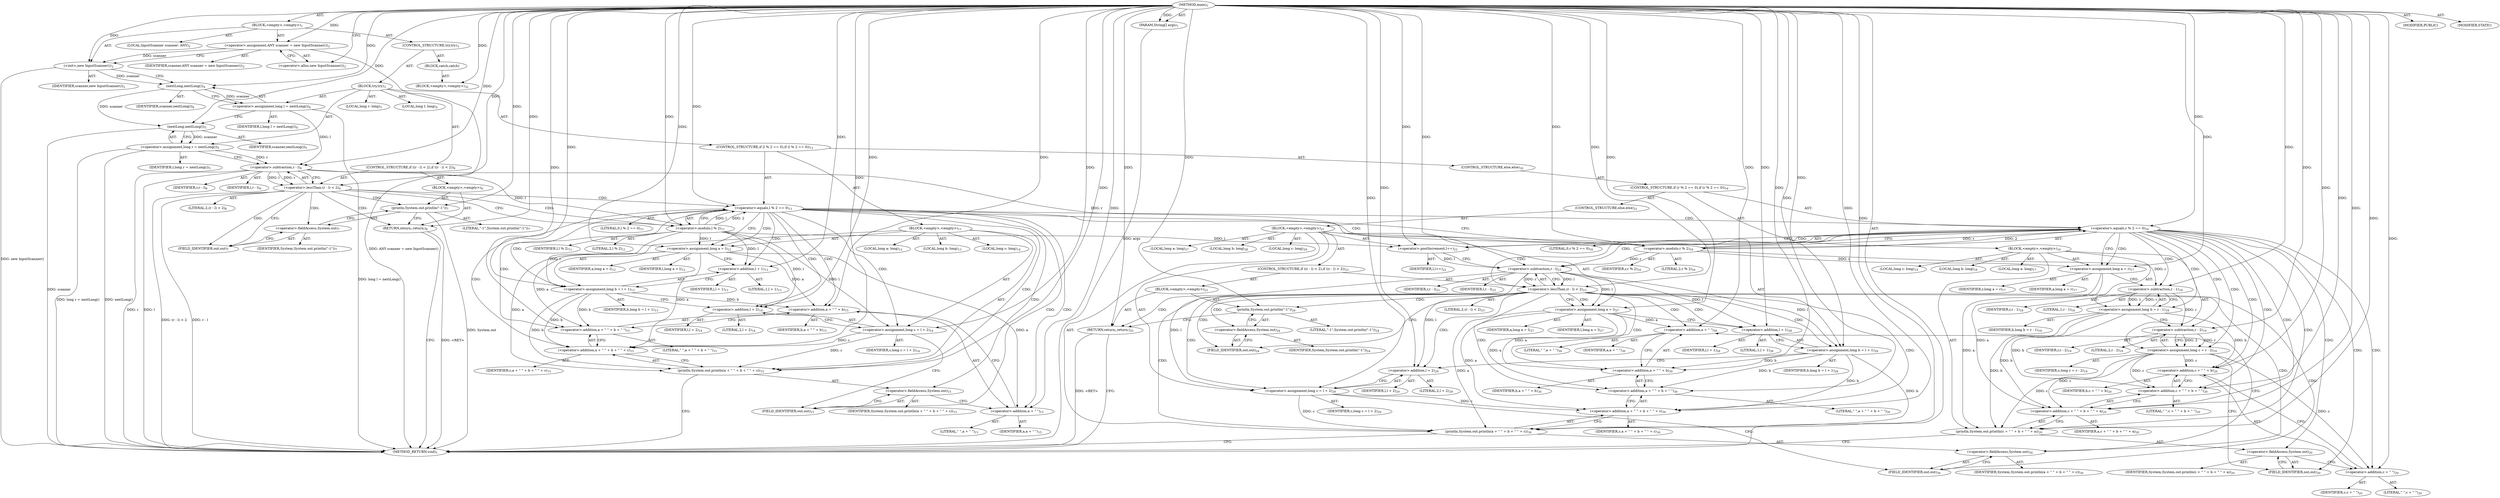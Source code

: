 digraph "main" {  
"19" [label = <(METHOD,main)<SUB>1</SUB>> ]
"20" [label = <(PARAM,String[] args)<SUB>1</SUB>> ]
"21" [label = <(BLOCK,&lt;empty&gt;,&lt;empty&gt;)<SUB>1</SUB>> ]
"4" [label = <(LOCAL,InputScanner scanner: ANY)<SUB>2</SUB>> ]
"22" [label = <(&lt;operator&gt;.assignment,ANY scanner = new InputScanner())<SUB>2</SUB>> ]
"23" [label = <(IDENTIFIER,scanner,ANY scanner = new InputScanner())<SUB>2</SUB>> ]
"24" [label = <(&lt;operator&gt;.alloc,new InputScanner())<SUB>2</SUB>> ]
"25" [label = <(&lt;init&gt;,new InputScanner())<SUB>2</SUB>> ]
"3" [label = <(IDENTIFIER,scanner,new InputScanner())<SUB>2</SUB>> ]
"26" [label = <(CONTROL_STRUCTURE,try,try)<SUB>3</SUB>> ]
"27" [label = <(BLOCK,try,try)<SUB>3</SUB>> ]
"28" [label = <(LOCAL,long l: long)<SUB>4</SUB>> ]
"29" [label = <(&lt;operator&gt;.assignment,long l = nextLong())<SUB>4</SUB>> ]
"30" [label = <(IDENTIFIER,l,long l = nextLong())<SUB>4</SUB>> ]
"31" [label = <(nextLong,nextLong())<SUB>4</SUB>> ]
"32" [label = <(IDENTIFIER,scanner,nextLong())<SUB>4</SUB>> ]
"33" [label = <(LOCAL,long r: long)<SUB>5</SUB>> ]
"34" [label = <(&lt;operator&gt;.assignment,long r = nextLong())<SUB>5</SUB>> ]
"35" [label = <(IDENTIFIER,r,long r = nextLong())<SUB>5</SUB>> ]
"36" [label = <(nextLong,nextLong())<SUB>5</SUB>> ]
"37" [label = <(IDENTIFIER,scanner,nextLong())<SUB>5</SUB>> ]
"38" [label = <(CONTROL_STRUCTURE,if ((r - l) &lt; 2),if ((r - l) &lt; 2))<SUB>6</SUB>> ]
"39" [label = <(&lt;operator&gt;.lessThan,(r - l) &lt; 2)<SUB>6</SUB>> ]
"40" [label = <(&lt;operator&gt;.subtraction,r - l)<SUB>6</SUB>> ]
"41" [label = <(IDENTIFIER,r,r - l)<SUB>6</SUB>> ]
"42" [label = <(IDENTIFIER,l,r - l)<SUB>6</SUB>> ]
"43" [label = <(LITERAL,2,(r - l) &lt; 2)<SUB>6</SUB>> ]
"44" [label = <(BLOCK,&lt;empty&gt;,&lt;empty&gt;)<SUB>6</SUB>> ]
"45" [label = <(println,System.out.println(&quot;-1&quot;))<SUB>7</SUB>> ]
"46" [label = <(&lt;operator&gt;.fieldAccess,System.out)<SUB>7</SUB>> ]
"47" [label = <(IDENTIFIER,System,System.out.println(&quot;-1&quot;))<SUB>7</SUB>> ]
"48" [label = <(FIELD_IDENTIFIER,out,out)<SUB>7</SUB>> ]
"49" [label = <(LITERAL,&quot;-1&quot;,System.out.println(&quot;-1&quot;))<SUB>7</SUB>> ]
"50" [label = <(RETURN,return;,return;)<SUB>8</SUB>> ]
"51" [label = <(CONTROL_STRUCTURE,if (l % 2 == 0),if (l % 2 == 0))<SUB>11</SUB>> ]
"52" [label = <(&lt;operator&gt;.equals,l % 2 == 0)<SUB>11</SUB>> ]
"53" [label = <(&lt;operator&gt;.modulo,l % 2)<SUB>11</SUB>> ]
"54" [label = <(IDENTIFIER,l,l % 2)<SUB>11</SUB>> ]
"55" [label = <(LITERAL,2,l % 2)<SUB>11</SUB>> ]
"56" [label = <(LITERAL,0,l % 2 == 0)<SUB>11</SUB>> ]
"57" [label = <(BLOCK,&lt;empty&gt;,&lt;empty&gt;)<SUB>11</SUB>> ]
"58" [label = <(LOCAL,long a: long)<SUB>12</SUB>> ]
"59" [label = <(&lt;operator&gt;.assignment,long a = l)<SUB>12</SUB>> ]
"60" [label = <(IDENTIFIER,a,long a = l)<SUB>12</SUB>> ]
"61" [label = <(IDENTIFIER,l,long a = l)<SUB>12</SUB>> ]
"62" [label = <(LOCAL,long b: long)<SUB>13</SUB>> ]
"63" [label = <(&lt;operator&gt;.assignment,long b = l + 1)<SUB>13</SUB>> ]
"64" [label = <(IDENTIFIER,b,long b = l + 1)<SUB>13</SUB>> ]
"65" [label = <(&lt;operator&gt;.addition,l + 1)<SUB>13</SUB>> ]
"66" [label = <(IDENTIFIER,l,l + 1)<SUB>13</SUB>> ]
"67" [label = <(LITERAL,1,l + 1)<SUB>13</SUB>> ]
"68" [label = <(LOCAL,long c: long)<SUB>14</SUB>> ]
"69" [label = <(&lt;operator&gt;.assignment,long c = l + 2)<SUB>14</SUB>> ]
"70" [label = <(IDENTIFIER,c,long c = l + 2)<SUB>14</SUB>> ]
"71" [label = <(&lt;operator&gt;.addition,l + 2)<SUB>14</SUB>> ]
"72" [label = <(IDENTIFIER,l,l + 2)<SUB>14</SUB>> ]
"73" [label = <(LITERAL,2,l + 2)<SUB>14</SUB>> ]
"74" [label = <(println,System.out.println(a + &quot; &quot; + b + &quot; &quot; + c))<SUB>15</SUB>> ]
"75" [label = <(&lt;operator&gt;.fieldAccess,System.out)<SUB>15</SUB>> ]
"76" [label = <(IDENTIFIER,System,System.out.println(a + &quot; &quot; + b + &quot; &quot; + c))<SUB>15</SUB>> ]
"77" [label = <(FIELD_IDENTIFIER,out,out)<SUB>15</SUB>> ]
"78" [label = <(&lt;operator&gt;.addition,a + &quot; &quot; + b + &quot; &quot; + c)<SUB>15</SUB>> ]
"79" [label = <(&lt;operator&gt;.addition,a + &quot; &quot; + b + &quot; &quot;)<SUB>15</SUB>> ]
"80" [label = <(&lt;operator&gt;.addition,a + &quot; &quot; + b)<SUB>15</SUB>> ]
"81" [label = <(&lt;operator&gt;.addition,a + &quot; &quot;)<SUB>15</SUB>> ]
"82" [label = <(IDENTIFIER,a,a + &quot; &quot;)<SUB>15</SUB>> ]
"83" [label = <(LITERAL,&quot; &quot;,a + &quot; &quot;)<SUB>15</SUB>> ]
"84" [label = <(IDENTIFIER,b,a + &quot; &quot; + b)<SUB>15</SUB>> ]
"85" [label = <(LITERAL,&quot; &quot;,a + &quot; &quot; + b + &quot; &quot;)<SUB>15</SUB>> ]
"86" [label = <(IDENTIFIER,c,a + &quot; &quot; + b + &quot; &quot; + c)<SUB>15</SUB>> ]
"87" [label = <(CONTROL_STRUCTURE,else,else)<SUB>16</SUB>> ]
"88" [label = <(CONTROL_STRUCTURE,if (r % 2 == 0),if (r % 2 == 0))<SUB>16</SUB>> ]
"89" [label = <(&lt;operator&gt;.equals,r % 2 == 0)<SUB>16</SUB>> ]
"90" [label = <(&lt;operator&gt;.modulo,r % 2)<SUB>16</SUB>> ]
"91" [label = <(IDENTIFIER,r,r % 2)<SUB>16</SUB>> ]
"92" [label = <(LITERAL,2,r % 2)<SUB>16</SUB>> ]
"93" [label = <(LITERAL,0,r % 2 == 0)<SUB>16</SUB>> ]
"94" [label = <(BLOCK,&lt;empty&gt;,&lt;empty&gt;)<SUB>16</SUB>> ]
"95" [label = <(LOCAL,long a: long)<SUB>17</SUB>> ]
"96" [label = <(&lt;operator&gt;.assignment,long a = r)<SUB>17</SUB>> ]
"97" [label = <(IDENTIFIER,a,long a = r)<SUB>17</SUB>> ]
"98" [label = <(IDENTIFIER,r,long a = r)<SUB>17</SUB>> ]
"99" [label = <(LOCAL,long b: long)<SUB>18</SUB>> ]
"100" [label = <(&lt;operator&gt;.assignment,long b = r - 1)<SUB>18</SUB>> ]
"101" [label = <(IDENTIFIER,b,long b = r - 1)<SUB>18</SUB>> ]
"102" [label = <(&lt;operator&gt;.subtraction,r - 1)<SUB>18</SUB>> ]
"103" [label = <(IDENTIFIER,r,r - 1)<SUB>18</SUB>> ]
"104" [label = <(LITERAL,1,r - 1)<SUB>18</SUB>> ]
"105" [label = <(LOCAL,long c: long)<SUB>19</SUB>> ]
"106" [label = <(&lt;operator&gt;.assignment,long c = r - 2)<SUB>19</SUB>> ]
"107" [label = <(IDENTIFIER,c,long c = r - 2)<SUB>19</SUB>> ]
"108" [label = <(&lt;operator&gt;.subtraction,r - 2)<SUB>19</SUB>> ]
"109" [label = <(IDENTIFIER,r,r - 2)<SUB>19</SUB>> ]
"110" [label = <(LITERAL,2,r - 2)<SUB>19</SUB>> ]
"111" [label = <(println,System.out.println(c + &quot; &quot; + b + &quot; &quot; + a))<SUB>20</SUB>> ]
"112" [label = <(&lt;operator&gt;.fieldAccess,System.out)<SUB>20</SUB>> ]
"113" [label = <(IDENTIFIER,System,System.out.println(c + &quot; &quot; + b + &quot; &quot; + a))<SUB>20</SUB>> ]
"114" [label = <(FIELD_IDENTIFIER,out,out)<SUB>20</SUB>> ]
"115" [label = <(&lt;operator&gt;.addition,c + &quot; &quot; + b + &quot; &quot; + a)<SUB>20</SUB>> ]
"116" [label = <(&lt;operator&gt;.addition,c + &quot; &quot; + b + &quot; &quot;)<SUB>20</SUB>> ]
"117" [label = <(&lt;operator&gt;.addition,c + &quot; &quot; + b)<SUB>20</SUB>> ]
"118" [label = <(&lt;operator&gt;.addition,c + &quot; &quot;)<SUB>20</SUB>> ]
"119" [label = <(IDENTIFIER,c,c + &quot; &quot;)<SUB>20</SUB>> ]
"120" [label = <(LITERAL,&quot; &quot;,c + &quot; &quot;)<SUB>20</SUB>> ]
"121" [label = <(IDENTIFIER,b,c + &quot; &quot; + b)<SUB>20</SUB>> ]
"122" [label = <(LITERAL,&quot; &quot;,c + &quot; &quot; + b + &quot; &quot;)<SUB>20</SUB>> ]
"123" [label = <(IDENTIFIER,a,c + &quot; &quot; + b + &quot; &quot; + a)<SUB>20</SUB>> ]
"124" [label = <(CONTROL_STRUCTURE,else,else)<SUB>21</SUB>> ]
"125" [label = <(BLOCK,&lt;empty&gt;,&lt;empty&gt;)<SUB>21</SUB>> ]
"126" [label = <(&lt;operator&gt;.postIncrement,l++)<SUB>22</SUB>> ]
"127" [label = <(IDENTIFIER,l,l++)<SUB>22</SUB>> ]
"128" [label = <(CONTROL_STRUCTURE,if ((r - l) &lt; 2),if ((r - l) &lt; 2))<SUB>23</SUB>> ]
"129" [label = <(&lt;operator&gt;.lessThan,(r - l) &lt; 2)<SUB>23</SUB>> ]
"130" [label = <(&lt;operator&gt;.subtraction,r - l)<SUB>23</SUB>> ]
"131" [label = <(IDENTIFIER,r,r - l)<SUB>23</SUB>> ]
"132" [label = <(IDENTIFIER,l,r - l)<SUB>23</SUB>> ]
"133" [label = <(LITERAL,2,(r - l) &lt; 2)<SUB>23</SUB>> ]
"134" [label = <(BLOCK,&lt;empty&gt;,&lt;empty&gt;)<SUB>23</SUB>> ]
"135" [label = <(println,System.out.println(&quot;-1&quot;))<SUB>24</SUB>> ]
"136" [label = <(&lt;operator&gt;.fieldAccess,System.out)<SUB>24</SUB>> ]
"137" [label = <(IDENTIFIER,System,System.out.println(&quot;-1&quot;))<SUB>24</SUB>> ]
"138" [label = <(FIELD_IDENTIFIER,out,out)<SUB>24</SUB>> ]
"139" [label = <(LITERAL,&quot;-1&quot;,System.out.println(&quot;-1&quot;))<SUB>24</SUB>> ]
"140" [label = <(RETURN,return;,return;)<SUB>25</SUB>> ]
"141" [label = <(LOCAL,long a: long)<SUB>27</SUB>> ]
"142" [label = <(&lt;operator&gt;.assignment,long a = l)<SUB>27</SUB>> ]
"143" [label = <(IDENTIFIER,a,long a = l)<SUB>27</SUB>> ]
"144" [label = <(IDENTIFIER,l,long a = l)<SUB>27</SUB>> ]
"145" [label = <(LOCAL,long b: long)<SUB>28</SUB>> ]
"146" [label = <(&lt;operator&gt;.assignment,long b = l + 1)<SUB>28</SUB>> ]
"147" [label = <(IDENTIFIER,b,long b = l + 1)<SUB>28</SUB>> ]
"148" [label = <(&lt;operator&gt;.addition,l + 1)<SUB>28</SUB>> ]
"149" [label = <(IDENTIFIER,l,l + 1)<SUB>28</SUB>> ]
"150" [label = <(LITERAL,1,l + 1)<SUB>28</SUB>> ]
"151" [label = <(LOCAL,long c: long)<SUB>29</SUB>> ]
"152" [label = <(&lt;operator&gt;.assignment,long c = l + 2)<SUB>29</SUB>> ]
"153" [label = <(IDENTIFIER,c,long c = l + 2)<SUB>29</SUB>> ]
"154" [label = <(&lt;operator&gt;.addition,l + 2)<SUB>29</SUB>> ]
"155" [label = <(IDENTIFIER,l,l + 2)<SUB>29</SUB>> ]
"156" [label = <(LITERAL,2,l + 2)<SUB>29</SUB>> ]
"157" [label = <(println,System.out.println(a + &quot; &quot; + b + &quot; &quot; + c))<SUB>30</SUB>> ]
"158" [label = <(&lt;operator&gt;.fieldAccess,System.out)<SUB>30</SUB>> ]
"159" [label = <(IDENTIFIER,System,System.out.println(a + &quot; &quot; + b + &quot; &quot; + c))<SUB>30</SUB>> ]
"160" [label = <(FIELD_IDENTIFIER,out,out)<SUB>30</SUB>> ]
"161" [label = <(&lt;operator&gt;.addition,a + &quot; &quot; + b + &quot; &quot; + c)<SUB>30</SUB>> ]
"162" [label = <(&lt;operator&gt;.addition,a + &quot; &quot; + b + &quot; &quot;)<SUB>30</SUB>> ]
"163" [label = <(&lt;operator&gt;.addition,a + &quot; &quot; + b)<SUB>30</SUB>> ]
"164" [label = <(&lt;operator&gt;.addition,a + &quot; &quot;)<SUB>30</SUB>> ]
"165" [label = <(IDENTIFIER,a,a + &quot; &quot;)<SUB>30</SUB>> ]
"166" [label = <(LITERAL,&quot; &quot;,a + &quot; &quot;)<SUB>30</SUB>> ]
"167" [label = <(IDENTIFIER,b,a + &quot; &quot; + b)<SUB>30</SUB>> ]
"168" [label = <(LITERAL,&quot; &quot;,a + &quot; &quot; + b + &quot; &quot;)<SUB>30</SUB>> ]
"169" [label = <(IDENTIFIER,c,a + &quot; &quot; + b + &quot; &quot; + c)<SUB>30</SUB>> ]
"170" [label = <(BLOCK,catch,catch)> ]
"171" [label = <(BLOCK,&lt;empty&gt;,&lt;empty&gt;)<SUB>32</SUB>> ]
"172" [label = <(MODIFIER,PUBLIC)> ]
"173" [label = <(MODIFIER,STATIC)> ]
"174" [label = <(METHOD_RETURN,void)<SUB>1</SUB>> ]
  "19" -> "20"  [ label = "AST: "] 
  "19" -> "21"  [ label = "AST: "] 
  "19" -> "172"  [ label = "AST: "] 
  "19" -> "173"  [ label = "AST: "] 
  "19" -> "174"  [ label = "AST: "] 
  "21" -> "4"  [ label = "AST: "] 
  "21" -> "22"  [ label = "AST: "] 
  "21" -> "25"  [ label = "AST: "] 
  "21" -> "26"  [ label = "AST: "] 
  "22" -> "23"  [ label = "AST: "] 
  "22" -> "24"  [ label = "AST: "] 
  "25" -> "3"  [ label = "AST: "] 
  "26" -> "27"  [ label = "AST: "] 
  "26" -> "170"  [ label = "AST: "] 
  "27" -> "28"  [ label = "AST: "] 
  "27" -> "29"  [ label = "AST: "] 
  "27" -> "33"  [ label = "AST: "] 
  "27" -> "34"  [ label = "AST: "] 
  "27" -> "38"  [ label = "AST: "] 
  "27" -> "51"  [ label = "AST: "] 
  "29" -> "30"  [ label = "AST: "] 
  "29" -> "31"  [ label = "AST: "] 
  "31" -> "32"  [ label = "AST: "] 
  "34" -> "35"  [ label = "AST: "] 
  "34" -> "36"  [ label = "AST: "] 
  "36" -> "37"  [ label = "AST: "] 
  "38" -> "39"  [ label = "AST: "] 
  "38" -> "44"  [ label = "AST: "] 
  "39" -> "40"  [ label = "AST: "] 
  "39" -> "43"  [ label = "AST: "] 
  "40" -> "41"  [ label = "AST: "] 
  "40" -> "42"  [ label = "AST: "] 
  "44" -> "45"  [ label = "AST: "] 
  "44" -> "50"  [ label = "AST: "] 
  "45" -> "46"  [ label = "AST: "] 
  "45" -> "49"  [ label = "AST: "] 
  "46" -> "47"  [ label = "AST: "] 
  "46" -> "48"  [ label = "AST: "] 
  "51" -> "52"  [ label = "AST: "] 
  "51" -> "57"  [ label = "AST: "] 
  "51" -> "87"  [ label = "AST: "] 
  "52" -> "53"  [ label = "AST: "] 
  "52" -> "56"  [ label = "AST: "] 
  "53" -> "54"  [ label = "AST: "] 
  "53" -> "55"  [ label = "AST: "] 
  "57" -> "58"  [ label = "AST: "] 
  "57" -> "59"  [ label = "AST: "] 
  "57" -> "62"  [ label = "AST: "] 
  "57" -> "63"  [ label = "AST: "] 
  "57" -> "68"  [ label = "AST: "] 
  "57" -> "69"  [ label = "AST: "] 
  "57" -> "74"  [ label = "AST: "] 
  "59" -> "60"  [ label = "AST: "] 
  "59" -> "61"  [ label = "AST: "] 
  "63" -> "64"  [ label = "AST: "] 
  "63" -> "65"  [ label = "AST: "] 
  "65" -> "66"  [ label = "AST: "] 
  "65" -> "67"  [ label = "AST: "] 
  "69" -> "70"  [ label = "AST: "] 
  "69" -> "71"  [ label = "AST: "] 
  "71" -> "72"  [ label = "AST: "] 
  "71" -> "73"  [ label = "AST: "] 
  "74" -> "75"  [ label = "AST: "] 
  "74" -> "78"  [ label = "AST: "] 
  "75" -> "76"  [ label = "AST: "] 
  "75" -> "77"  [ label = "AST: "] 
  "78" -> "79"  [ label = "AST: "] 
  "78" -> "86"  [ label = "AST: "] 
  "79" -> "80"  [ label = "AST: "] 
  "79" -> "85"  [ label = "AST: "] 
  "80" -> "81"  [ label = "AST: "] 
  "80" -> "84"  [ label = "AST: "] 
  "81" -> "82"  [ label = "AST: "] 
  "81" -> "83"  [ label = "AST: "] 
  "87" -> "88"  [ label = "AST: "] 
  "88" -> "89"  [ label = "AST: "] 
  "88" -> "94"  [ label = "AST: "] 
  "88" -> "124"  [ label = "AST: "] 
  "89" -> "90"  [ label = "AST: "] 
  "89" -> "93"  [ label = "AST: "] 
  "90" -> "91"  [ label = "AST: "] 
  "90" -> "92"  [ label = "AST: "] 
  "94" -> "95"  [ label = "AST: "] 
  "94" -> "96"  [ label = "AST: "] 
  "94" -> "99"  [ label = "AST: "] 
  "94" -> "100"  [ label = "AST: "] 
  "94" -> "105"  [ label = "AST: "] 
  "94" -> "106"  [ label = "AST: "] 
  "94" -> "111"  [ label = "AST: "] 
  "96" -> "97"  [ label = "AST: "] 
  "96" -> "98"  [ label = "AST: "] 
  "100" -> "101"  [ label = "AST: "] 
  "100" -> "102"  [ label = "AST: "] 
  "102" -> "103"  [ label = "AST: "] 
  "102" -> "104"  [ label = "AST: "] 
  "106" -> "107"  [ label = "AST: "] 
  "106" -> "108"  [ label = "AST: "] 
  "108" -> "109"  [ label = "AST: "] 
  "108" -> "110"  [ label = "AST: "] 
  "111" -> "112"  [ label = "AST: "] 
  "111" -> "115"  [ label = "AST: "] 
  "112" -> "113"  [ label = "AST: "] 
  "112" -> "114"  [ label = "AST: "] 
  "115" -> "116"  [ label = "AST: "] 
  "115" -> "123"  [ label = "AST: "] 
  "116" -> "117"  [ label = "AST: "] 
  "116" -> "122"  [ label = "AST: "] 
  "117" -> "118"  [ label = "AST: "] 
  "117" -> "121"  [ label = "AST: "] 
  "118" -> "119"  [ label = "AST: "] 
  "118" -> "120"  [ label = "AST: "] 
  "124" -> "125"  [ label = "AST: "] 
  "125" -> "126"  [ label = "AST: "] 
  "125" -> "128"  [ label = "AST: "] 
  "125" -> "141"  [ label = "AST: "] 
  "125" -> "142"  [ label = "AST: "] 
  "125" -> "145"  [ label = "AST: "] 
  "125" -> "146"  [ label = "AST: "] 
  "125" -> "151"  [ label = "AST: "] 
  "125" -> "152"  [ label = "AST: "] 
  "125" -> "157"  [ label = "AST: "] 
  "126" -> "127"  [ label = "AST: "] 
  "128" -> "129"  [ label = "AST: "] 
  "128" -> "134"  [ label = "AST: "] 
  "129" -> "130"  [ label = "AST: "] 
  "129" -> "133"  [ label = "AST: "] 
  "130" -> "131"  [ label = "AST: "] 
  "130" -> "132"  [ label = "AST: "] 
  "134" -> "135"  [ label = "AST: "] 
  "134" -> "140"  [ label = "AST: "] 
  "135" -> "136"  [ label = "AST: "] 
  "135" -> "139"  [ label = "AST: "] 
  "136" -> "137"  [ label = "AST: "] 
  "136" -> "138"  [ label = "AST: "] 
  "142" -> "143"  [ label = "AST: "] 
  "142" -> "144"  [ label = "AST: "] 
  "146" -> "147"  [ label = "AST: "] 
  "146" -> "148"  [ label = "AST: "] 
  "148" -> "149"  [ label = "AST: "] 
  "148" -> "150"  [ label = "AST: "] 
  "152" -> "153"  [ label = "AST: "] 
  "152" -> "154"  [ label = "AST: "] 
  "154" -> "155"  [ label = "AST: "] 
  "154" -> "156"  [ label = "AST: "] 
  "157" -> "158"  [ label = "AST: "] 
  "157" -> "161"  [ label = "AST: "] 
  "158" -> "159"  [ label = "AST: "] 
  "158" -> "160"  [ label = "AST: "] 
  "161" -> "162"  [ label = "AST: "] 
  "161" -> "169"  [ label = "AST: "] 
  "162" -> "163"  [ label = "AST: "] 
  "162" -> "168"  [ label = "AST: "] 
  "163" -> "164"  [ label = "AST: "] 
  "163" -> "167"  [ label = "AST: "] 
  "164" -> "165"  [ label = "AST: "] 
  "164" -> "166"  [ label = "AST: "] 
  "170" -> "171"  [ label = "AST: "] 
  "22" -> "25"  [ label = "CFG: "] 
  "25" -> "31"  [ label = "CFG: "] 
  "24" -> "22"  [ label = "CFG: "] 
  "29" -> "36"  [ label = "CFG: "] 
  "34" -> "40"  [ label = "CFG: "] 
  "31" -> "29"  [ label = "CFG: "] 
  "36" -> "34"  [ label = "CFG: "] 
  "39" -> "48"  [ label = "CFG: "] 
  "39" -> "53"  [ label = "CFG: "] 
  "52" -> "59"  [ label = "CFG: "] 
  "52" -> "90"  [ label = "CFG: "] 
  "40" -> "39"  [ label = "CFG: "] 
  "45" -> "50"  [ label = "CFG: "] 
  "50" -> "174"  [ label = "CFG: "] 
  "53" -> "52"  [ label = "CFG: "] 
  "59" -> "65"  [ label = "CFG: "] 
  "63" -> "71"  [ label = "CFG: "] 
  "69" -> "77"  [ label = "CFG: "] 
  "74" -> "174"  [ label = "CFG: "] 
  "46" -> "45"  [ label = "CFG: "] 
  "65" -> "63"  [ label = "CFG: "] 
  "71" -> "69"  [ label = "CFG: "] 
  "75" -> "81"  [ label = "CFG: "] 
  "78" -> "74"  [ label = "CFG: "] 
  "89" -> "96"  [ label = "CFG: "] 
  "89" -> "126"  [ label = "CFG: "] 
  "48" -> "46"  [ label = "CFG: "] 
  "77" -> "75"  [ label = "CFG: "] 
  "79" -> "78"  [ label = "CFG: "] 
  "90" -> "89"  [ label = "CFG: "] 
  "96" -> "102"  [ label = "CFG: "] 
  "100" -> "108"  [ label = "CFG: "] 
  "106" -> "114"  [ label = "CFG: "] 
  "111" -> "174"  [ label = "CFG: "] 
  "80" -> "79"  [ label = "CFG: "] 
  "102" -> "100"  [ label = "CFG: "] 
  "108" -> "106"  [ label = "CFG: "] 
  "112" -> "118"  [ label = "CFG: "] 
  "115" -> "111"  [ label = "CFG: "] 
  "126" -> "130"  [ label = "CFG: "] 
  "142" -> "148"  [ label = "CFG: "] 
  "146" -> "154"  [ label = "CFG: "] 
  "152" -> "160"  [ label = "CFG: "] 
  "157" -> "174"  [ label = "CFG: "] 
  "81" -> "80"  [ label = "CFG: "] 
  "114" -> "112"  [ label = "CFG: "] 
  "116" -> "115"  [ label = "CFG: "] 
  "129" -> "138"  [ label = "CFG: "] 
  "129" -> "142"  [ label = "CFG: "] 
  "148" -> "146"  [ label = "CFG: "] 
  "154" -> "152"  [ label = "CFG: "] 
  "158" -> "164"  [ label = "CFG: "] 
  "161" -> "157"  [ label = "CFG: "] 
  "117" -> "116"  [ label = "CFG: "] 
  "130" -> "129"  [ label = "CFG: "] 
  "135" -> "140"  [ label = "CFG: "] 
  "140" -> "174"  [ label = "CFG: "] 
  "160" -> "158"  [ label = "CFG: "] 
  "162" -> "161"  [ label = "CFG: "] 
  "118" -> "117"  [ label = "CFG: "] 
  "136" -> "135"  [ label = "CFG: "] 
  "163" -> "162"  [ label = "CFG: "] 
  "138" -> "136"  [ label = "CFG: "] 
  "164" -> "163"  [ label = "CFG: "] 
  "19" -> "24"  [ label = "CFG: "] 
  "50" -> "174"  [ label = "DDG: &lt;RET&gt;"] 
  "140" -> "174"  [ label = "DDG: &lt;RET&gt;"] 
  "20" -> "174"  [ label = "DDG: args"] 
  "22" -> "174"  [ label = "DDG: ANY scanner = new InputScanner()"] 
  "25" -> "174"  [ label = "DDG: new InputScanner()"] 
  "29" -> "174"  [ label = "DDG: long l = nextLong()"] 
  "36" -> "174"  [ label = "DDG: scanner"] 
  "34" -> "174"  [ label = "DDG: nextLong()"] 
  "34" -> "174"  [ label = "DDG: long r = nextLong()"] 
  "40" -> "174"  [ label = "DDG: r"] 
  "40" -> "174"  [ label = "DDG: l"] 
  "39" -> "174"  [ label = "DDG: r - l"] 
  "39" -> "174"  [ label = "DDG: (r - l) &lt; 2"] 
  "45" -> "174"  [ label = "DDG: System.out"] 
  "19" -> "20"  [ label = "DDG: "] 
  "19" -> "22"  [ label = "DDG: "] 
  "22" -> "25"  [ label = "DDG: scanner"] 
  "19" -> "25"  [ label = "DDG: "] 
  "31" -> "29"  [ label = "DDG: scanner"] 
  "36" -> "34"  [ label = "DDG: scanner"] 
  "19" -> "171"  [ label = "DDG: "] 
  "25" -> "31"  [ label = "DDG: scanner"] 
  "19" -> "31"  [ label = "DDG: "] 
  "31" -> "36"  [ label = "DDG: scanner"] 
  "19" -> "36"  [ label = "DDG: "] 
  "40" -> "39"  [ label = "DDG: r"] 
  "40" -> "39"  [ label = "DDG: l"] 
  "19" -> "39"  [ label = "DDG: "] 
  "19" -> "50"  [ label = "DDG: "] 
  "53" -> "52"  [ label = "DDG: l"] 
  "53" -> "52"  [ label = "DDG: 2"] 
  "19" -> "52"  [ label = "DDG: "] 
  "53" -> "59"  [ label = "DDG: l"] 
  "19" -> "59"  [ label = "DDG: "] 
  "19" -> "63"  [ label = "DDG: "] 
  "53" -> "63"  [ label = "DDG: l"] 
  "19" -> "69"  [ label = "DDG: "] 
  "53" -> "69"  [ label = "DDG: l"] 
  "34" -> "40"  [ label = "DDG: r"] 
  "19" -> "40"  [ label = "DDG: "] 
  "29" -> "40"  [ label = "DDG: l"] 
  "19" -> "45"  [ label = "DDG: "] 
  "40" -> "53"  [ label = "DDG: l"] 
  "19" -> "53"  [ label = "DDG: "] 
  "59" -> "74"  [ label = "DDG: a"] 
  "19" -> "74"  [ label = "DDG: "] 
  "63" -> "74"  [ label = "DDG: b"] 
  "69" -> "74"  [ label = "DDG: c"] 
  "19" -> "65"  [ label = "DDG: "] 
  "53" -> "65"  [ label = "DDG: l"] 
  "19" -> "71"  [ label = "DDG: "] 
  "53" -> "71"  [ label = "DDG: l"] 
  "59" -> "78"  [ label = "DDG: a"] 
  "19" -> "78"  [ label = "DDG: "] 
  "63" -> "78"  [ label = "DDG: b"] 
  "69" -> "78"  [ label = "DDG: c"] 
  "90" -> "89"  [ label = "DDG: r"] 
  "90" -> "89"  [ label = "DDG: 2"] 
  "19" -> "89"  [ label = "DDG: "] 
  "90" -> "96"  [ label = "DDG: r"] 
  "19" -> "96"  [ label = "DDG: "] 
  "102" -> "100"  [ label = "DDG: r"] 
  "102" -> "100"  [ label = "DDG: 1"] 
  "108" -> "106"  [ label = "DDG: r"] 
  "108" -> "106"  [ label = "DDG: 2"] 
  "59" -> "79"  [ label = "DDG: a"] 
  "19" -> "79"  [ label = "DDG: "] 
  "63" -> "79"  [ label = "DDG: b"] 
  "40" -> "90"  [ label = "DDG: r"] 
  "19" -> "90"  [ label = "DDG: "] 
  "106" -> "111"  [ label = "DDG: c"] 
  "19" -> "111"  [ label = "DDG: "] 
  "100" -> "111"  [ label = "DDG: b"] 
  "96" -> "111"  [ label = "DDG: a"] 
  "130" -> "142"  [ label = "DDG: l"] 
  "19" -> "142"  [ label = "DDG: "] 
  "19" -> "146"  [ label = "DDG: "] 
  "130" -> "146"  [ label = "DDG: l"] 
  "19" -> "152"  [ label = "DDG: "] 
  "130" -> "152"  [ label = "DDG: l"] 
  "59" -> "80"  [ label = "DDG: a"] 
  "19" -> "80"  [ label = "DDG: "] 
  "63" -> "80"  [ label = "DDG: b"] 
  "19" -> "102"  [ label = "DDG: "] 
  "90" -> "102"  [ label = "DDG: r"] 
  "102" -> "108"  [ label = "DDG: r"] 
  "19" -> "108"  [ label = "DDG: "] 
  "106" -> "115"  [ label = "DDG: c"] 
  "19" -> "115"  [ label = "DDG: "] 
  "100" -> "115"  [ label = "DDG: b"] 
  "96" -> "115"  [ label = "DDG: a"] 
  "53" -> "126"  [ label = "DDG: l"] 
  "19" -> "126"  [ label = "DDG: "] 
  "142" -> "157"  [ label = "DDG: a"] 
  "19" -> "157"  [ label = "DDG: "] 
  "146" -> "157"  [ label = "DDG: b"] 
  "152" -> "157"  [ label = "DDG: c"] 
  "59" -> "81"  [ label = "DDG: a"] 
  "19" -> "81"  [ label = "DDG: "] 
  "106" -> "116"  [ label = "DDG: c"] 
  "19" -> "116"  [ label = "DDG: "] 
  "100" -> "116"  [ label = "DDG: b"] 
  "130" -> "129"  [ label = "DDG: r"] 
  "130" -> "129"  [ label = "DDG: l"] 
  "19" -> "129"  [ label = "DDG: "] 
  "19" -> "140"  [ label = "DDG: "] 
  "19" -> "148"  [ label = "DDG: "] 
  "130" -> "148"  [ label = "DDG: l"] 
  "19" -> "154"  [ label = "DDG: "] 
  "130" -> "154"  [ label = "DDG: l"] 
  "142" -> "161"  [ label = "DDG: a"] 
  "19" -> "161"  [ label = "DDG: "] 
  "146" -> "161"  [ label = "DDG: b"] 
  "152" -> "161"  [ label = "DDG: c"] 
  "106" -> "117"  [ label = "DDG: c"] 
  "19" -> "117"  [ label = "DDG: "] 
  "100" -> "117"  [ label = "DDG: b"] 
  "90" -> "130"  [ label = "DDG: r"] 
  "19" -> "130"  [ label = "DDG: "] 
  "126" -> "130"  [ label = "DDG: l"] 
  "19" -> "135"  [ label = "DDG: "] 
  "142" -> "162"  [ label = "DDG: a"] 
  "19" -> "162"  [ label = "DDG: "] 
  "146" -> "162"  [ label = "DDG: b"] 
  "106" -> "118"  [ label = "DDG: c"] 
  "19" -> "118"  [ label = "DDG: "] 
  "142" -> "163"  [ label = "DDG: a"] 
  "19" -> "163"  [ label = "DDG: "] 
  "146" -> "163"  [ label = "DDG: b"] 
  "142" -> "164"  [ label = "DDG: a"] 
  "19" -> "164"  [ label = "DDG: "] 
  "39" -> "52"  [ label = "CDG: "] 
  "39" -> "50"  [ label = "CDG: "] 
  "39" -> "48"  [ label = "CDG: "] 
  "39" -> "46"  [ label = "CDG: "] 
  "39" -> "45"  [ label = "CDG: "] 
  "39" -> "53"  [ label = "CDG: "] 
  "52" -> "77"  [ label = "CDG: "] 
  "52" -> "75"  [ label = "CDG: "] 
  "52" -> "81"  [ label = "CDG: "] 
  "52" -> "69"  [ label = "CDG: "] 
  "52" -> "74"  [ label = "CDG: "] 
  "52" -> "59"  [ label = "CDG: "] 
  "52" -> "90"  [ label = "CDG: "] 
  "52" -> "79"  [ label = "CDG: "] 
  "52" -> "80"  [ label = "CDG: "] 
  "52" -> "89"  [ label = "CDG: "] 
  "52" -> "65"  [ label = "CDG: "] 
  "52" -> "71"  [ label = "CDG: "] 
  "52" -> "63"  [ label = "CDG: "] 
  "52" -> "78"  [ label = "CDG: "] 
  "89" -> "115"  [ label = "CDG: "] 
  "89" -> "96"  [ label = "CDG: "] 
  "89" -> "102"  [ label = "CDG: "] 
  "89" -> "114"  [ label = "CDG: "] 
  "89" -> "112"  [ label = "CDG: "] 
  "89" -> "129"  [ label = "CDG: "] 
  "89" -> "130"  [ label = "CDG: "] 
  "89" -> "118"  [ label = "CDG: "] 
  "89" -> "100"  [ label = "CDG: "] 
  "89" -> "108"  [ label = "CDG: "] 
  "89" -> "111"  [ label = "CDG: "] 
  "89" -> "116"  [ label = "CDG: "] 
  "89" -> "106"  [ label = "CDG: "] 
  "89" -> "126"  [ label = "CDG: "] 
  "89" -> "117"  [ label = "CDG: "] 
  "129" -> "136"  [ label = "CDG: "] 
  "129" -> "154"  [ label = "CDG: "] 
  "129" -> "146"  [ label = "CDG: "] 
  "129" -> "161"  [ label = "CDG: "] 
  "129" -> "163"  [ label = "CDG: "] 
  "129" -> "162"  [ label = "CDG: "] 
  "129" -> "138"  [ label = "CDG: "] 
  "129" -> "148"  [ label = "CDG: "] 
  "129" -> "152"  [ label = "CDG: "] 
  "129" -> "164"  [ label = "CDG: "] 
  "129" -> "158"  [ label = "CDG: "] 
  "129" -> "160"  [ label = "CDG: "] 
  "129" -> "142"  [ label = "CDG: "] 
  "129" -> "157"  [ label = "CDG: "] 
  "129" -> "140"  [ label = "CDG: "] 
  "129" -> "135"  [ label = "CDG: "] 
}
